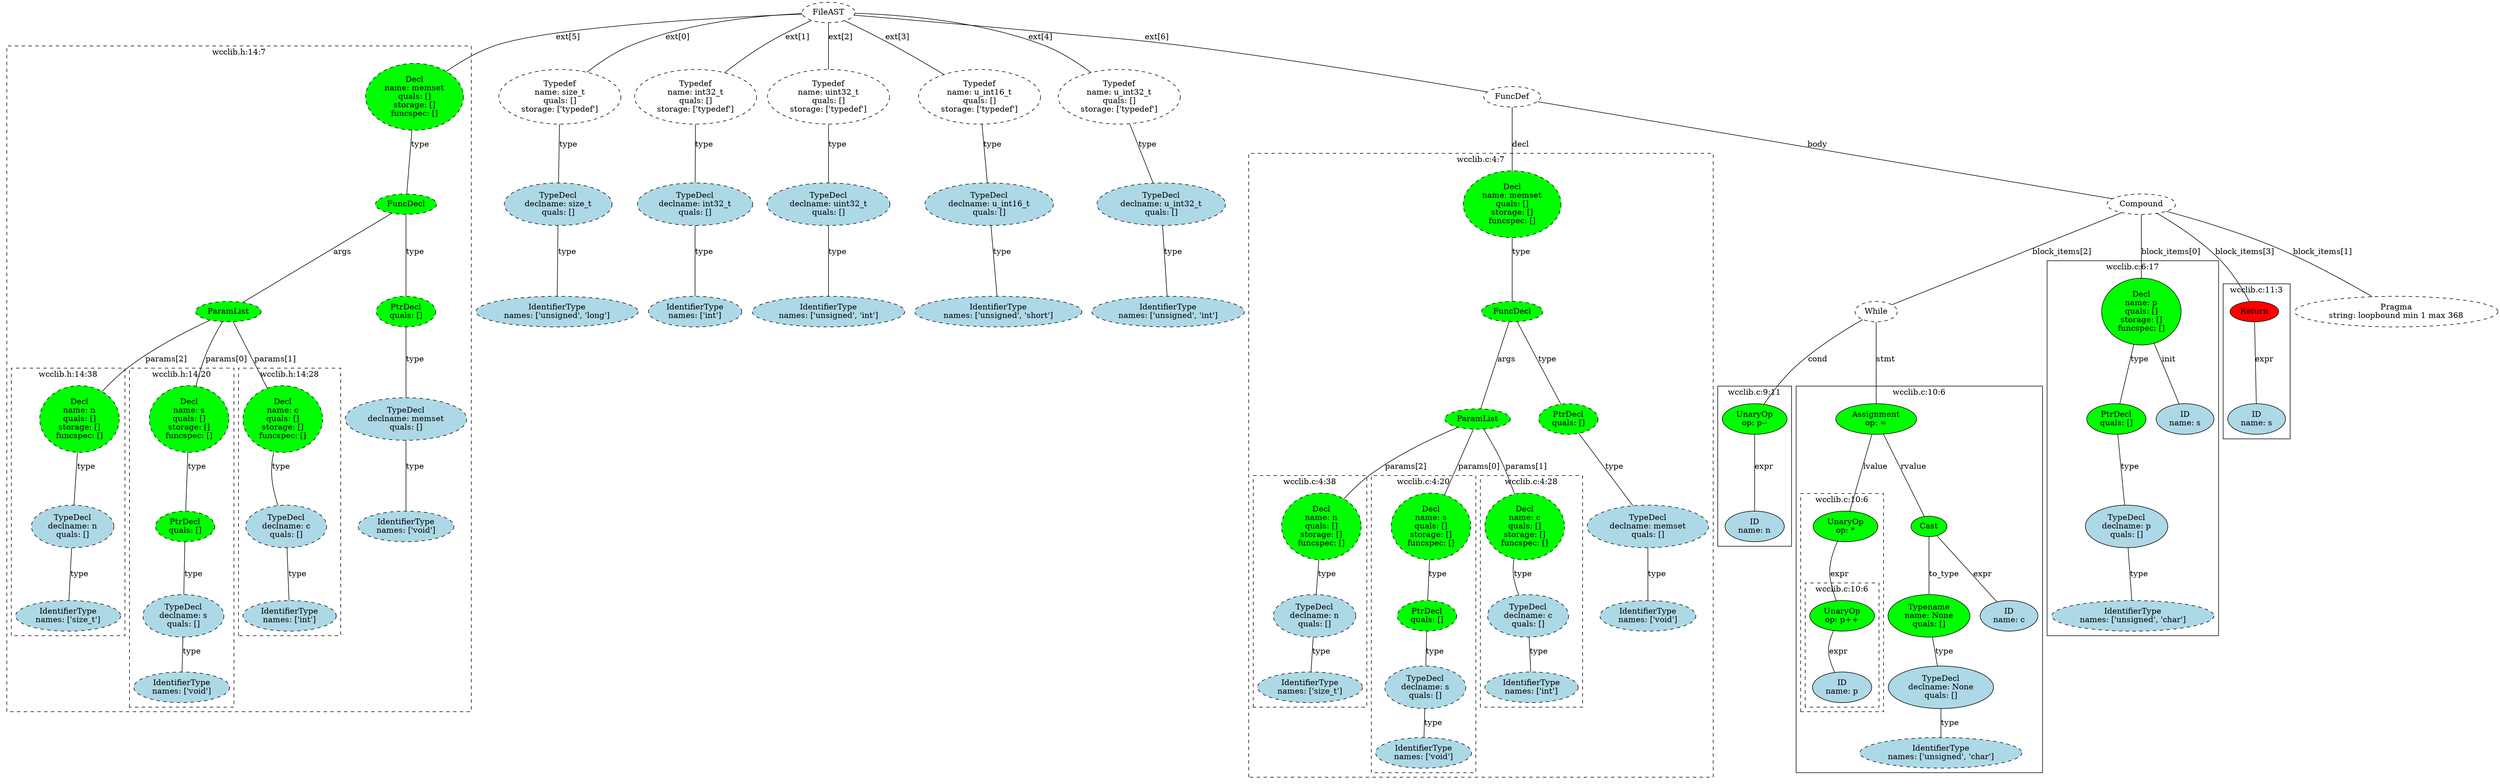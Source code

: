 strict graph "" {
	graph [bb="0,0,3590.4,1373.9"];
	node [label="\N"];
	subgraph cluster51 {
		graph [bb="3062,257.3,3300,918.18",
			label="wcclib.c:6:17",
			lheight=0.21,
			lp="3181,906.68",
			lwidth=1.03
		];
		54	[fillcolor=lightblue,
			height=0.74639,
			label="IdentifierType
names: ['unsigned', 'char']",
			pos="3181,292.17",
			style="filled,dashed",
			width=3.0838];
		53	[fillcolor=lightblue,
			height=1.041,
			label="TypeDecl
declname: p
quals: []",
			pos="3155,449.73",
			style=filled,
			width=1.6303];
		53 -- 54	[label=type,
			lp="3181,365.54",
			pos="3161.1,412.26 3165.9,383.7 3172.4,344.68 3176.6,319.21"];
		52	[fillcolor=green,
			height=0.74639,
			label="PtrDecl
quals: []",
			pos="3128,639.11",
			style=filled,
			width=1.2178];
		52 -- 53	[label=type,
			lp="3152,554.92",
			pos="3131.8,612.06 3136.4,579.57 3144.5,523.87 3149.7,487.17"];
		51	[fillcolor=green,
			height=1.6303,
			label="Decl
name: p
quals: []
storage: []
funcspec: []",
			pos="3128,828.49",
			style=filled,
			width=1.591];
		51 -- 52	[label=type,
			lp="3140,744.3",
			pos="3128,769.74 3128,735.11 3128,692.77 3128,666.11"];
		55	[fillcolor=lightblue,
			height=0.74639,
			label="ID
name: s",
			pos="3232,639.11",
			style=filled,
			width=1.1589];
		51 -- 55	[label=init,
			lp="3185.5,744.3",
			pos="3156.1,776.78 3176.4,740.36 3202.7,692.89 3218.4,664.55"];
	}
	subgraph cluster34 {
		graph [bb="1774,8,2450,1107.6",
			label="wcclib.c:4:7",
			lheight=0.21,
			lp="2112,1096.1",
			lwidth=0.93,
			style=dashed
		];
		subgraph cluster44 {
			graph [bb="2100,131.35,2264,539.42",
				label="wcclib.c:4:38",
				lheight=0.21,
				lp="2182,527.92",
				lwidth=1.03,
				style=dashed
			];
			46	[fillcolor=lightblue,
				height=0.74639,
				label="IdentifierType
names: ['size_t']",
				pos="2182,166.22",
				style="filled,dashed",
				width=2.0428];
			45	[fillcolor=lightblue,
				height=1.041,
				label="TypeDecl
declname: n
quals: []",
				pos="2174,292.17",
				style="filled,dashed",
				width=1.6303];
			45 -- 46	[label=type,
				lp="2190,229.19",
				pos="2176.4,254.65 2177.6,234.94 2179.2,211.07 2180.3,193.26"];
			44	[fillcolor=green,
				height=1.6303,
				label="Decl
name: n
quals: []
storage: []
funcspec: []",
				pos="2166,449.73",
				style="filled,dashed",
				width=1.591];
			44 -- 45	[label=type,
				lp="2168,365.54",
				pos="2155.4,391.59 2154.6,380.45 2154.5,368.87 2156,358.04 2157.3,348.54 2159.6,338.48 2162.1,329.18"];
		}
		subgraph cluster37 {
			graph [bb="1938,16,2092,539.42",
				label="wcclib.c:4:20",
				lheight=0.21,
				lp="2015,527.92",
				lwidth=1.03,
				style=dashed
			];
			40	[fillcolor=lightblue,
				height=0.74639,
				label="IdentifierType
names: ['void']",
				pos="2015,50.87",
				style="filled,dashed",
				width=1.9053];
			39	[fillcolor=lightblue,
				height=1.041,
				label="TypeDecl
declname: s
quals: []",
				pos="2017,166.22",
				style="filled,dashed",
				width=1.6106];
			39 -- 40	[label=type,
				lp="2028,103.24",
				pos="2016.4,128.73 2016.1,112.16 2015.7,92.947 2015.5,77.874"];
			38	[fillcolor=green,
				height=0.74639,
				label="PtrDecl
quals: []",
				pos="2020,292.17",
				style="filled,dashed",
				width=1.2178];
			38 -- 39	[label=type,
				lp="2030,229.19",
				pos="2019.4,265.19 2018.9,247.44 2018.4,223.66 2017.9,203.98"];
			37	[fillcolor=green,
				height=1.6303,
				label="Decl
name: s
quals: []
storage: []
funcspec: []",
				pos="2026,449.73",
				style="filled,dashed",
				width=1.591];
			37 -- 38	[label=type,
				lp="2035,365.54",
				pos="2023.8,390.81 2022.8,366.27 2021.8,338.92 2021,319.42"];
		}
		subgraph cluster41 {
			graph [bb="1782,131.35,1930,539.42",
				label="wcclib.c:4:28",
				lheight=0.21,
				lp="1856,527.92",
				lwidth=1.03,
				style=dashed
			];
			43	[fillcolor=lightblue,
				height=0.74639,
				label="IdentifierType
names: ['int']",
				pos="1856,166.22",
				style="filled,dashed",
				width=1.8463];
			42	[fillcolor=lightblue,
				height=1.041,
				label="TypeDecl
declname: c
quals: []",
				pos="1859,292.17",
				style="filled,dashed",
				width=1.6303];
			42 -- 43	[label=type,
				lp="1869,229.19",
				pos="1858.1,254.65 1857.6,234.94 1857.1,211.07 1856.6,193.26"];
			41	[fillcolor=green,
				height=1.6303,
				label="Decl
name: c
quals: []
storage: []
funcspec: []",
				pos="1861,449.73",
				style="filled,dashed",
				width=1.591];
			41 -- 42	[label=type,
				lp="1872,365.54",
				pos="1860.3,390.81 1860,370.42 1859.7,348.08 1859.5,329.92"];
		}
		36	[fillcolor=green,
			height=0.5,
			label=ParamList,
			pos="2096,639.11",
			style="filled,dashed",
			width=1.3179];
		36 -- 41	[label="params[1]",
			lp="1990,554.92",
			pos="2067.8,624.6 2033.9,607.59 1976.3,576.11 1934,539.42 1919.8,527.13 1906.2,511.91 1894.7,497.57"];
		36 -- 37	[label="params[0]",
			lp="2095,554.92",
			pos="2089.7,621.15 2079.9,595.12 2060.9,544.17 2046.2,504.74"];
		36 -- 44	[label="params[2]",
			lp="2159,554.92",
			pos="2103.3,621.08 2109.7,605.8 2119.3,582.74 2127,562.42 2134,543.98 2141.2,523.67 2147.5,505.47"];
		35	[fillcolor=green,
			height=0.5,
			label=FuncDecl,
			pos="2147,828.49",
			style="filled,dashed",
			width=1.2457];
		35 -- 36	[label=args,
			lp="2137.5,744.3",
			pos="2142.4,810.53 2132.7,774.95 2110.4,692.83 2100.6,657.17"];
		47	[fillcolor=green,
			height=0.74639,
			label="PtrDecl
quals: []",
			pos="2229,639.11",
			style="filled,dashed",
			width=1.2178];
		35 -- 47	[label=type,
			lp="2197,744.3",
			pos="2154.4,810.53 2168.9,777.47 2200.9,704.24 2217.9,665.42"];
		48	[fillcolor=lightblue,
			height=1.041,
			label="TypeDecl
declname: memset
quals: []",
			pos="2357,449.73",
			style="filled,dashed",
			width=2.357];
		47 -- 48	[label=type,
			lp="2301,554.92",
			pos="2245.5,614 2267.7,581.48 2307.4,523.34 2333,485.93"];
		49	[fillcolor=lightblue,
			height=0.74639,
			label="IdentifierType
names: ['void']",
			pos="2357,292.17",
			style="filled,dashed",
			width=1.9053];
		48 -- 49	[label=type,
			lp="2369,365.54",
			pos="2357,411.86 2357,383.29 2357,344.43 2357,319.07"];
		34	[fillcolor=green,
			height=1.6303,
			label="Decl
name: memset
quals: []
storage: []
funcspec: []",
			pos="2147,1017.9",
			style="filled,dashed",
			width=1.9249];
		34 -- 35	[label=type,
			lp="2159,933.68",
			pos="2147,959.12 2147,920.41 2147,872.05 2147,846.75"];
	}
	subgraph cluster69 {
		graph [bb="2954,604.24,3054,877.49",
			label="wcclib.c:11:3",
			lheight=0.21,
			lp="3004,865.99",
			lwidth=1.03
		];
		70	[fillcolor=lightblue,
			height=0.74639,
			label="ID
name: s",
			pos="3004,639.11",
			style=filled,
			width=1.1589];
		69	[fillcolor=red,
			height=0.5,
			label=Return,
			pos="3004,828.49",
			style=filled,
			width=0.95686];
		69 -- 70	[label=expr,
			lp="3016.5,744.3",
			pos="3004,810.2 3004,777.22 3004,705.16 3004,666.26"];
	}
	subgraph cluster17 {
		graph [bb="8,123.35,684,1296.9",
			label="wcclib.h:14:7",
			lheight=0.21,
			lp="346,1285.4",
			lwidth=1.04,
			style=dashed
		];
		subgraph cluster27 {
			graph [bb="16,257.3,180,728.8",
				label="wcclib.h:14:38",
				lheight=0.21,
				lp="98,717.3",
				lwidth=1.14,
				style=dashed
			];
			29	[fillcolor=lightblue,
				height=0.74639,
				label="IdentifierType
names: ['size_t']",
				pos="98,292.17",
				style="filled,dashed",
				width=2.0428];
			28	[fillcolor=lightblue,
				height=1.041,
				label="TypeDecl
declname: n
quals: []",
				pos="104,449.73",
				style="filled,dashed",
				width=1.6303];
			28 -- 29	[label=type,
				lp="113,365.54",
				pos="102.59,412.26 101.49,383.7 99.987,344.68 99.004,319.21"];
			27	[fillcolor=green,
				height=1.6303,
				label="Decl
name: n
quals: []
storage: []
funcspec: []",
				pos="113,639.11",
				style="filled,dashed",
				width=1.591];
			27 -- 28	[label=type,
				lp="122,554.92",
				pos="110.23,580.36 108.77,550.04 107.03,513.79 105.76,487.35"];
		}
		subgraph cluster20 {
			graph [bb="188,131.35,342,728.8",
				label="wcclib.h:14:20",
				lheight=0.21,
				lp="265,717.3",
				lwidth=1.14,
				style=dashed
			];
			23	[fillcolor=lightblue,
				height=0.74639,
				label="IdentifierType
names: ['void']",
				pos="265,166.22",
				style="filled,dashed",
				width=1.9053];
			22	[fillcolor=lightblue,
				height=1.041,
				label="TypeDecl
declname: s
quals: []",
				pos="267,292.17",
				style="filled,dashed",
				width=1.6106];
			22 -- 23	[label=type,
				lp="279,229.19",
				pos="266.41,254.65 266.09,234.94 265.71,211.07 265.42,193.26"];
			21	[fillcolor=green,
				height=0.74639,
				label="PtrDecl
quals: []",
				pos="270,449.73",
				style="filled,dashed",
				width=1.2178];
			21 -- 22	[label=type,
				lp="281,365.54",
				pos="269.5,422.69 269.01,397.26 268.26,358.33 267.71,329.79"];
			20	[fillcolor=green,
				height=1.6303,
				label="Decl
name: s
quals: []
storage: []
funcspec: []",
				pos="271,639.11",
				style="filled,dashed",
				width=1.591];
			20 -- 21	[label=type,
				lp="283,554.92",
				pos="270.69,580.36 270.51,545.74 270.28,503.39 270.14,476.73"];
		}
		subgraph cluster24 {
			graph [bb="350,257.3,498,728.8",
				label="wcclib.h:14:28",
				lheight=0.21,
				lp="424,717.3",
				lwidth=1.14,
				style=dashed
			];
			26	[fillcolor=lightblue,
				height=0.74639,
				label="IdentifierType
names: ['int']",
				pos="424,292.17",
				style="filled,dashed",
				width=1.8463];
			25	[fillcolor=lightblue,
				height=1.041,
				label="TypeDecl
declname: c
quals: []",
				pos="421,449.73",
				style="filled,dashed",
				width=1.6303];
			25 -- 26	[label=type,
				lp="435,365.54",
				pos="421.71,411.86 422.26,383.29 423.01,344.43 423.5,319.07"];
			24	[fillcolor=green,
				height=1.6303,
				label="Decl
name: c
quals: []
storage: []
funcspec: []",
				pos="416,639.11",
				style="filled,dashed",
				width=1.591];
			24 -- 25	[label=type,
				lp="415,554.92",
				pos="405.16,581.21 404.27,574.89 403.52,568.53 403,562.42 400.83,536.98 405.51,508.57 410.63,486.78"];
		}
		19	[fillcolor=green,
			height=0.5,
			label=ParamList,
			pos="347,828.49",
			style="filled,dashed",
			width=1.3179];
		19 -- 27	[label="params[2]",
			lp="241,744.3",
			pos="318.18,813.97 283.94,797.05 226.15,765.78 184,728.8 170.21,716.7 157.07,701.69 145.93,687.48"];
		19 -- 20	[label="params[0]",
			lp="344,744.3",
			pos="340.08,810.67 333.78,795.33 324.23,772.06 316,751.8 308.29,732.82 299.89,712 292.45,693.54"];
		19 -- 24	[label="params[1]",
			lp="408,744.3",
			pos="353.24,810.53 362.8,784.58 381.46,733.91 395.96,694.53"];
		18	[fillcolor=green,
			height=0.5,
			label=FuncDecl,
			pos="591,1017.9",
			style="filled,dashed",
			width=1.2457];
		18 -- 19	[label=args,
			lp="502.5,933.68",
			pos="571.03,1001.5 525.28,966.4 413.26,880.38 367.24,845.04"];
		30	[fillcolor=green,
			height=0.74639,
			label="PtrDecl
quals: []",
			pos="591,828.49",
			style="filled,dashed",
			width=1.2178];
		18 -- 30	[label=type,
			lp="603,933.68",
			pos="591,999.58 591,966.6 591,894.54 591,855.64"];
		31	[fillcolor=lightblue,
			height=1.041,
			label="TypeDecl
declname: memset
quals: []",
			pos="591,639.11",
			style="filled,dashed",
			width=2.357];
		30 -- 31	[label=type,
			lp="603,744.3",
			pos="591,801.44 591,769.05 591,713.59 591,676.89"];
		32	[fillcolor=lightblue,
			height=0.74639,
			label="IdentifierType
names: ['void']",
			pos="591,449.73",
			style="filled,dashed",
			width=1.9053];
		31 -- 32	[label=type,
			lp="603,554.92",
			pos="591,601.54 591,564.79 591,509.09 591,476.67"];
		17	[fillcolor=green,
			height=1.6303,
			label="Decl
name: memset
quals: []
storage: []
funcspec: []",
			pos="603,1207.2",
			style="filled,dashed",
			width=1.9249];
		17 -- 18	[label=type,
			lp="611,1123.1",
			pos="599.3,1148.5 596.82,1109.8 593.73,1061.4 592.11,1036.1"];
	}
	subgraph cluster58 {
		graph [bb="2458,414.86,2568,696.98",
			label="wcclib.c:9:11",
			lheight=0.21,
			lp="2513,685.48",
			lwidth=1.03
		];
		59	[fillcolor=lightblue,
			height=0.74639,
			label="ID
name: n",
			pos="2513,449.73",
			style=filled,
			width=1.1982];
		58	[fillcolor=green,
			height=0.74639,
			label="UnaryOp
op: p--",
			pos="2513,639.11",
			style=filled,
			width=1.316];
		58 -- 59	[label=expr,
			lp="2525.5,554.92",
			pos="2513,612.06 2513,576.36 2513,512.61 2513,476.86"];
	}
	subgraph cluster60 {
		graph [bb="2576,16,2946,696.98",
			label="wcclib.c:10:6",
			lheight=0.21,
			lp="2761,685.48",
			lwidth=1.03
		];
		subgraph cluster61 {
			graph [bb="2584,123.35,2710,507.6",
				label="wcclib.c:10:6",
				lheight=0.21,
				lp="2647,496.1",
				lwidth=1.03,
				style=dashed
			];
			subgraph cluster62 {
				graph [bb="2592,131.35,2702,350.04",
					label="wcclib.c:10:6",
					lheight=0.21,
					lp="2647,338.54",
					lwidth=1.03
				];
				63	[fillcolor=lightblue,
					height=0.74639,
					label="ID
name: p",
					pos="2647,166.22",
					style=filled,
					width=1.1982];
				62	[fillcolor=green,
					height=0.74639,
					label="UnaryOp
op: p++",
					pos="2647,292.17",
					style=filled,
					width=1.316];
				62 -- 63	[label=expr,
					lp="2644.5,229.19",
					pos="2638.5,265.69 2635.8,256.65 2633.3,246.32 2632,236.69 2630,221.9 2633.2,205.57 2637.2,192.46"];
			}
			61	[fillcolor=green,
				height=0.74639,
				label="UnaryOp
op: *",
				pos="2653,449.73",
				style=filled,
				width=1.316];
			61 -- 62	[label=expr,
				lp="2646.5,365.54",
				pos="2643.3,423.16 2637.6,405.12 2631.8,380.29 2634,358.04 2635.3,345.01 2638,330.72 2640.6,318.88"];
		}
		60	[fillcolor=green,
			height=0.74639,
			label="Assignment
op: =",
			pos="2697,639.11",
			style=filled,
			width=1.6106];
		60 -- 61	[label=lvalue,
			lp="2695,554.92",
			pos="2690.9,612.06 2682.5,576.26 2667.4,512.25 2659.1,476.56"];
		64	[fillcolor=green,
			height=0.5,
			label=Cast,
			pos="2777,449.73",
			style=filled,
			width=0.75];
		60 -- 64	[label=rvalue,
			lp="2751,554.92",
			pos="2708,612.45 2724.6,573.36 2756,499.99 2770,467.24"];
		65	[fillcolor=green,
			height=1.041,
			label="Typename
name: None
quals: []",
			pos="2777,292.17",
			style=filled,
			width=1.6303];
		64 -- 65	[label=to_type,
			lp="2797.5,365.54",
			pos="2777,431.49 2777,407.12 2777,362.02 2777,329.94"];
		68	[fillcolor=lightblue,
			height=0.74639,
			label="ID
name: c",
			pos="2896,292.17",
			style=filled,
			width=1.1785];
		64 -- 68	[label=expr,
			lp="2855.5,365.54",
			pos="2788.8,433.25 2809.8,405.89 2853.4,348.85 2878,316.64"];
		66	[fillcolor=lightblue,
			height=1.041,
			label="TypeDecl
declname: None
quals: []",
			pos="2793,166.22",
			style=filled,
			width=2.082];
		65 -- 66	[label=type,
			lp="2797,229.19",
			pos="2781.7,254.65 2783.8,238.65 2786.2,219.92 2788.3,203.9"];
		67	[fillcolor=lightblue,
			height=0.74639,
			label="IdentifierType
names: ['unsigned', 'char']",
			pos="2793,50.87",
			style="filled,dashed",
			width=3.0838];
		66 -- 67	[label=type,
			lp="2805,103.24",
			pos="2793,128.73 2793,112.16 2793,92.947 2793,77.874"];
	}
	4	[fillcolor=lightblue,
		height=0.74639,
		label="IdentifierType
names: ['unsigned', 'long']",
		pos="804,828.49",
		style="filled,dashed",
		width=3.1034];
	3	[fillcolor=lightblue,
		height=1.041,
		label="TypeDecl
declname: size_t
quals: []",
		pos="806,1017.9",
		style="filled,dashed",
		width=2.1213];
	3 -- 4	[label=type,
		lp="818,933.68",
		pos="805.61,980.3 805.22,943.55 804.62,887.85 804.28,855.43"];
	2	[fillcolor=white,
		height=1.3356,
		label="Typedef
name: size_t
quals: []
storage: ['typedef']",
		pos="811,1207.2",
		style="filled,dashed",
		width=2.2981];
	2 -- 3	[label=type,
		lp="821,1123.1",
		pos="809.74,1159 808.88,1126.9 807.77,1085.1 806.98,1055.5"];
	1	[fillcolor=white,
		height=0.5,
		label=FileAST,
		pos="1189,1355.9",
		style="filled,dashed",
		width=1.1374];
	1 -- 17	[label="ext[5]",
		lp="822.5,1312.4",
		pos="1148.7,1352.7 1049.6,1346.8 796.6,1329 719,1296.9 693.34,1286.3 668.41,1268.6 648.28,1251.7"];
	1 -- 2	[label="ext[0]",
		lp="976.5,1312.4",
		pos="1148.2,1353 1092,1348.8 988.98,1336.1 911,1296.9 887.98,1285.4 866.13,1267.2 848.75,1250.2"];
	5	[fillcolor=white,
		height=1.3356,
		label="Typedef
name: int32_t
quals: []
storage: ['typedef']",
		pos="1003,1207.2",
		style="filled,dashed",
		width=2.2981];
	1 -- 5	[label="ext[1]",
		lp="1144.5,1312.4",
		pos="1164.7,1341.4 1145.6,1330.3 1118.8,1313.8 1097,1296.9 1078.4,1282.5 1059.2,1265 1043.1,1249.4"];
	8	[fillcolor=white,
		height=1.3356,
		label="Typedef
name: uint32_t
quals: []
storage: ['typedef']",
		pos="1189,1207.2",
		style="filled,dashed",
		width=2.2981];
	1 -- 8	[label="ext[2]",
		lp="1205.5,1312.4",
		pos="1189,1337.8 1189,1317.8 1189,1283.8 1189,1255.6"];
	11	[fillcolor=white,
		height=1.3356,
		label="Typedef
name: u_int16_t
quals: []
storage: ['typedef']",
		pos="1398,1207.2",
		style="filled,dashed",
		width=2.2981];
	1 -- 11	[label="ext[3]",
		lp="1284.5,1312.4",
		pos="1212.4,1340.9 1231.2,1329.5 1258.2,1312.7 1281,1296.9 1304.1,1281 1328.9,1262.4 1349.7,1246.3"];
	14	[fillcolor=white,
		height=1.3356,
		label="Typedef
name: u_int32_t
quals: []
storage: ['typedef']",
		pos="1621,1207.2",
		style="filled,dashed",
		width=2.2981];
	1 -- 14	[label="ext[4]",
		lp="1482.5,1312.4",
		pos="1229.4,1352.3 1288.6,1347.4 1401.5,1333.6 1490,1296.9 1519.9,1284.5 1550.1,1264.7 1573.9,1247"];
	33	[fillcolor=white,
		height=0.5,
		label=FuncDef,
		pos="2147,1207.2",
		style="filled,dashed",
		width=1.1555];
	1 -- 33	[label="ext[6]",
		lp="1672.5,1312.4",
		pos="1228.9,1351.8 1316.8,1344.5 1533.3,1325.2 1713,1296.9 1862.1,1273.5 2037.6,1233.9 2111.5,1216.7"];
	6	[fillcolor=lightblue,
		height=1.041,
		label="TypeDecl
declname: int32_t
quals: []",
		pos="1001,1017.9",
		style="filled,dashed",
		width=2.2588];
	5 -- 6	[label=type,
		lp="1014,1123.1",
		pos="1002.5,1159 1002.2,1126.9 1001.7,1085.1 1001.4,1055.5"];
	9	[fillcolor=lightblue,
		height=1.041,
		label="TypeDecl
declname: uint32_t
quals: []",
		pos="1189,1017.9",
		style="filled,dashed",
		width=2.3963];
	8 -- 9	[label=type,
		lp="1201,1123.1",
		pos="1189,1159 1189,1126.9 1189,1085.1 1189,1055.5"];
	12	[fillcolor=lightblue,
		height=1.041,
		label="TypeDecl
declname: u_int16_t
quals: []",
		pos="1412,1017.9",
		style="filled,dashed",
		width=2.5142];
	11 -- 12	[label=type,
		lp="1416,1123.1",
		pos="1401.5,1159 1403.9,1126.9 1407.1,1085.1 1409.3,1055.5"];
	15	[fillcolor=lightblue,
		height=1.041,
		label="TypeDecl
declname: u_int32_t
quals: []",
		pos="1651,1017.9",
		style="filled,dashed",
		width=2.5142];
	14 -- 15	[label=type,
		lp="1647,1123.1",
		pos="1628.6,1159 1633.7,1126.9 1640.4,1085.1 1645.1,1055.5"];
	33 -- 34	[label=decl,
		lp="2158.5,1123.1",
		pos="2147,1189 2147,1163.7 2147,1115.4 2147,1076.8"];
	50	[fillcolor=white,
		height=0.5,
		label=Compound,
		pos="3004,1017.9",
		style="filled,dashed",
		width=1.3902];
	33 -- 50	[label=body,
		lp="2563,1123.1",
		pos="2183.3,1198.3 2321.5,1168.1 2815.1,1060.2 2962.3,1028"];
	7	[fillcolor=lightblue,
		height=0.74639,
		label="IdentifierType
names: ['int']",
		pos="1000,828.49",
		style="filled,dashed",
		width=1.8463];
	6 -- 7	[label=type,
		lp="1012,933.68",
		pos="1000.8,980.3 1000.6,943.55 1000.3,887.85 1000.1,855.43"];
	10	[fillcolor=lightblue,
		height=0.74639,
		label="IdentifierType
names: ['unsigned', 'int']",
		pos="1189,828.49",
		style="filled,dashed",
		width=2.907];
	9 -- 10	[label=type,
		lp="1201,933.68",
		pos="1189,980.3 1189,943.55 1189,887.85 1189,855.43"];
	13	[fillcolor=lightblue,
		height=0.74639,
		label="IdentifierType
names: ['unsigned', 'short']",
		pos="1425,828.49",
		style="filled,dashed",
		width=3.1623];
	12 -- 13	[label=type,
		lp="1430,933.68",
		pos="1414.5,980.3 1417.1,943.55 1421,887.85 1423.2,855.43"];
	16	[fillcolor=lightblue,
		height=0.74639,
		label="IdentifierType
names: ['unsigned', 'int']",
		pos="1661,828.49",
		style="filled,dashed",
		width=2.907];
	15 -- 16	[label=type,
		lp="1667,933.68",
		pos="1653,980.3 1654.9,943.55 1657.9,887.85 1659.6,855.43"];
	50 -- 51	[label="block_items[0]",
		lp="3140.5,933.68",
		pos="3027.4,1001.8 3047,988.16 3074.2,966.34 3091,941.18 3102,924.6 3110,904.45 3115.7,885.85"];
	50 -- 69	[label="block_items[3]",
		lp="3045.5,933.68",
		pos="3004,999.58 3004,963.88 3004,882.4 3004,846.74"];
	56	[fillcolor=white,
		height=0.74639,
		label="Pragma
string: loopbound min 1 max 368",
		pos="3449,828.49",
		style="filled,dashed",
		width=3.9284];
	50 -- 56	[label="block_items[1]",
		lp="3321.5,933.68",
		pos="3043.9,1006.9 3102.5,991.58 3214.4,959.62 3304,918.18 3343.1,900.09 3384.8,873.78 3413.3,854.52"];
	57	[fillcolor=white,
		height=0.5,
		label=While,
		pos="2697,828.49",
		style="filled,dashed",
		width=0.9027];
	50 -- 57	[label="block_items[2]",
		lp="2918.5,933.68",
		pos="2979.7,1002 2921.1,966.26 2773.1,875.93 2718,842.34"];
	57 -- 58	[label=cond,
		lp="2606.5,744.3",
		pos="2676.3,814.19 2650.1,796.68 2604.4,763.97 2572,728.8 2554,709.22 2537.5,683.6 2526.6,664.94"];
	57 -- 60	[label=stmt,
		lp="2709.5,744.3",
		pos="2697,810.2 2697,777.22 2697,705.16 2697,666.26"];
}
